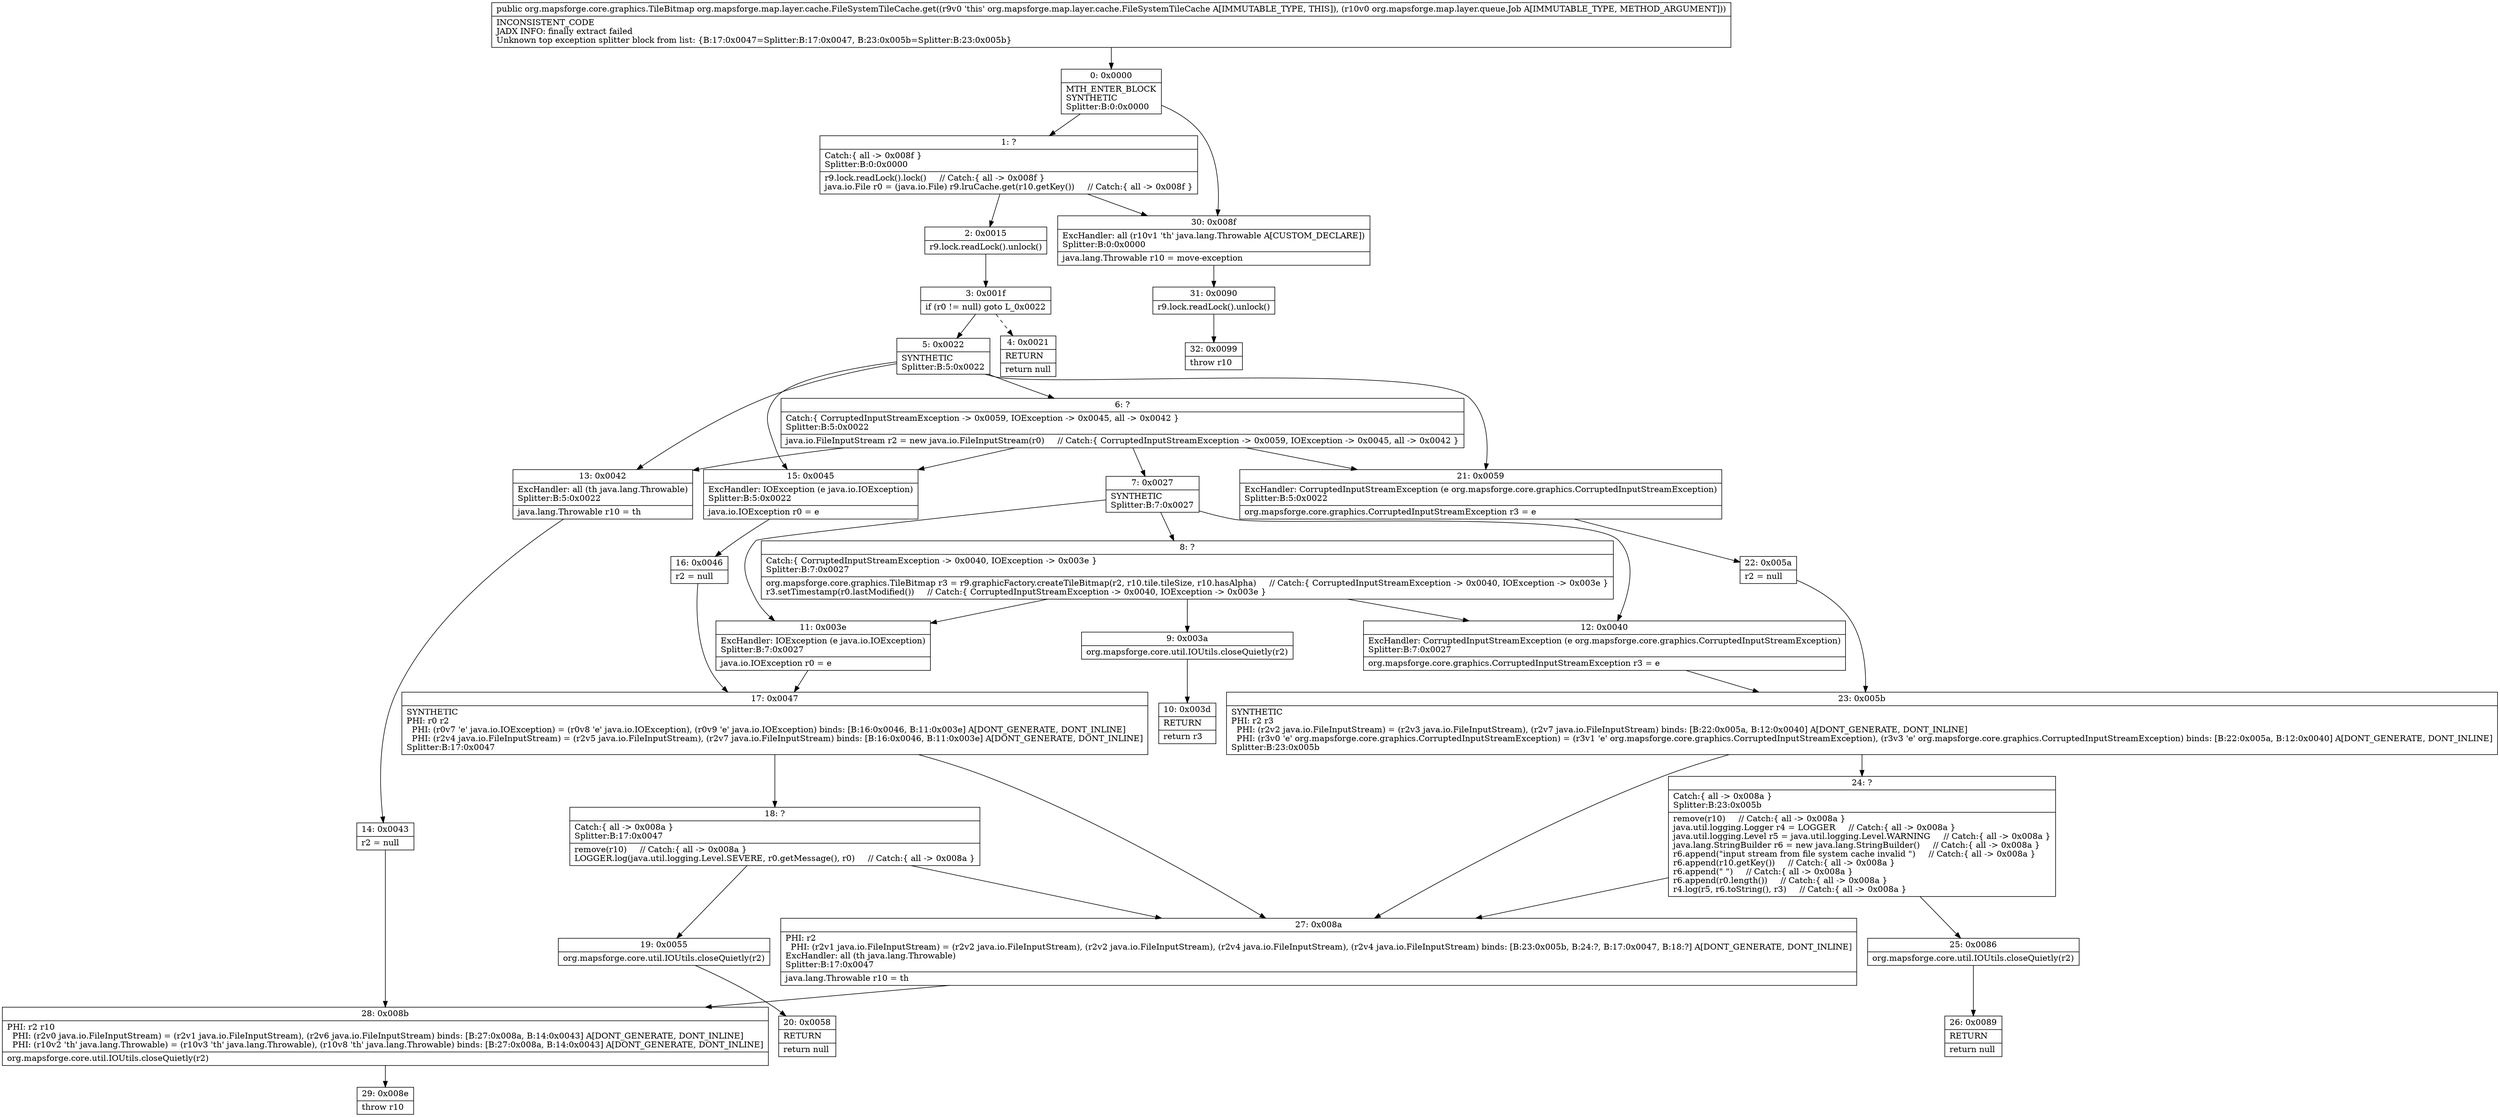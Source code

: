 digraph "CFG fororg.mapsforge.map.layer.cache.FileSystemTileCache.get(Lorg\/mapsforge\/map\/layer\/queue\/Job;)Lorg\/mapsforge\/core\/graphics\/TileBitmap;" {
Node_0 [shape=record,label="{0\:\ 0x0000|MTH_ENTER_BLOCK\lSYNTHETIC\lSplitter:B:0:0x0000\l}"];
Node_1 [shape=record,label="{1\:\ ?|Catch:\{ all \-\> 0x008f \}\lSplitter:B:0:0x0000\l|r9.lock.readLock().lock()     \/\/ Catch:\{ all \-\> 0x008f \}\ljava.io.File r0 = (java.io.File) r9.lruCache.get(r10.getKey())     \/\/ Catch:\{ all \-\> 0x008f \}\l}"];
Node_2 [shape=record,label="{2\:\ 0x0015|r9.lock.readLock().unlock()\l}"];
Node_3 [shape=record,label="{3\:\ 0x001f|if (r0 != null) goto L_0x0022\l}"];
Node_4 [shape=record,label="{4\:\ 0x0021|RETURN\l|return null\l}"];
Node_5 [shape=record,label="{5\:\ 0x0022|SYNTHETIC\lSplitter:B:5:0x0022\l}"];
Node_6 [shape=record,label="{6\:\ ?|Catch:\{ CorruptedInputStreamException \-\> 0x0059, IOException \-\> 0x0045, all \-\> 0x0042 \}\lSplitter:B:5:0x0022\l|java.io.FileInputStream r2 = new java.io.FileInputStream(r0)     \/\/ Catch:\{ CorruptedInputStreamException \-\> 0x0059, IOException \-\> 0x0045, all \-\> 0x0042 \}\l}"];
Node_7 [shape=record,label="{7\:\ 0x0027|SYNTHETIC\lSplitter:B:7:0x0027\l}"];
Node_8 [shape=record,label="{8\:\ ?|Catch:\{ CorruptedInputStreamException \-\> 0x0040, IOException \-\> 0x003e \}\lSplitter:B:7:0x0027\l|org.mapsforge.core.graphics.TileBitmap r3 = r9.graphicFactory.createTileBitmap(r2, r10.tile.tileSize, r10.hasAlpha)     \/\/ Catch:\{ CorruptedInputStreamException \-\> 0x0040, IOException \-\> 0x003e \}\lr3.setTimestamp(r0.lastModified())     \/\/ Catch:\{ CorruptedInputStreamException \-\> 0x0040, IOException \-\> 0x003e \}\l}"];
Node_9 [shape=record,label="{9\:\ 0x003a|org.mapsforge.core.util.IOUtils.closeQuietly(r2)\l}"];
Node_10 [shape=record,label="{10\:\ 0x003d|RETURN\l|return r3\l}"];
Node_11 [shape=record,label="{11\:\ 0x003e|ExcHandler: IOException (e java.io.IOException)\lSplitter:B:7:0x0027\l|java.io.IOException r0 = e\l}"];
Node_12 [shape=record,label="{12\:\ 0x0040|ExcHandler: CorruptedInputStreamException (e org.mapsforge.core.graphics.CorruptedInputStreamException)\lSplitter:B:7:0x0027\l|org.mapsforge.core.graphics.CorruptedInputStreamException r3 = e\l}"];
Node_13 [shape=record,label="{13\:\ 0x0042|ExcHandler: all (th java.lang.Throwable)\lSplitter:B:5:0x0022\l|java.lang.Throwable r10 = th\l}"];
Node_14 [shape=record,label="{14\:\ 0x0043|r2 = null\l}"];
Node_15 [shape=record,label="{15\:\ 0x0045|ExcHandler: IOException (e java.io.IOException)\lSplitter:B:5:0x0022\l|java.io.IOException r0 = e\l}"];
Node_16 [shape=record,label="{16\:\ 0x0046|r2 = null\l}"];
Node_17 [shape=record,label="{17\:\ 0x0047|SYNTHETIC\lPHI: r0 r2 \l  PHI: (r0v7 'e' java.io.IOException) = (r0v8 'e' java.io.IOException), (r0v9 'e' java.io.IOException) binds: [B:16:0x0046, B:11:0x003e] A[DONT_GENERATE, DONT_INLINE]\l  PHI: (r2v4 java.io.FileInputStream) = (r2v5 java.io.FileInputStream), (r2v7 java.io.FileInputStream) binds: [B:16:0x0046, B:11:0x003e] A[DONT_GENERATE, DONT_INLINE]\lSplitter:B:17:0x0047\l}"];
Node_18 [shape=record,label="{18\:\ ?|Catch:\{ all \-\> 0x008a \}\lSplitter:B:17:0x0047\l|remove(r10)     \/\/ Catch:\{ all \-\> 0x008a \}\lLOGGER.log(java.util.logging.Level.SEVERE, r0.getMessage(), r0)     \/\/ Catch:\{ all \-\> 0x008a \}\l}"];
Node_19 [shape=record,label="{19\:\ 0x0055|org.mapsforge.core.util.IOUtils.closeQuietly(r2)\l}"];
Node_20 [shape=record,label="{20\:\ 0x0058|RETURN\l|return null\l}"];
Node_21 [shape=record,label="{21\:\ 0x0059|ExcHandler: CorruptedInputStreamException (e org.mapsforge.core.graphics.CorruptedInputStreamException)\lSplitter:B:5:0x0022\l|org.mapsforge.core.graphics.CorruptedInputStreamException r3 = e\l}"];
Node_22 [shape=record,label="{22\:\ 0x005a|r2 = null\l}"];
Node_23 [shape=record,label="{23\:\ 0x005b|SYNTHETIC\lPHI: r2 r3 \l  PHI: (r2v2 java.io.FileInputStream) = (r2v3 java.io.FileInputStream), (r2v7 java.io.FileInputStream) binds: [B:22:0x005a, B:12:0x0040] A[DONT_GENERATE, DONT_INLINE]\l  PHI: (r3v0 'e' org.mapsforge.core.graphics.CorruptedInputStreamException) = (r3v1 'e' org.mapsforge.core.graphics.CorruptedInputStreamException), (r3v3 'e' org.mapsforge.core.graphics.CorruptedInputStreamException) binds: [B:22:0x005a, B:12:0x0040] A[DONT_GENERATE, DONT_INLINE]\lSplitter:B:23:0x005b\l}"];
Node_24 [shape=record,label="{24\:\ ?|Catch:\{ all \-\> 0x008a \}\lSplitter:B:23:0x005b\l|remove(r10)     \/\/ Catch:\{ all \-\> 0x008a \}\ljava.util.logging.Logger r4 = LOGGER     \/\/ Catch:\{ all \-\> 0x008a \}\ljava.util.logging.Level r5 = java.util.logging.Level.WARNING     \/\/ Catch:\{ all \-\> 0x008a \}\ljava.lang.StringBuilder r6 = new java.lang.StringBuilder()     \/\/ Catch:\{ all \-\> 0x008a \}\lr6.append(\"input stream from file system cache invalid \")     \/\/ Catch:\{ all \-\> 0x008a \}\lr6.append(r10.getKey())     \/\/ Catch:\{ all \-\> 0x008a \}\lr6.append(\" \")     \/\/ Catch:\{ all \-\> 0x008a \}\lr6.append(r0.length())     \/\/ Catch:\{ all \-\> 0x008a \}\lr4.log(r5, r6.toString(), r3)     \/\/ Catch:\{ all \-\> 0x008a \}\l}"];
Node_25 [shape=record,label="{25\:\ 0x0086|org.mapsforge.core.util.IOUtils.closeQuietly(r2)\l}"];
Node_26 [shape=record,label="{26\:\ 0x0089|RETURN\l|return null\l}"];
Node_27 [shape=record,label="{27\:\ 0x008a|PHI: r2 \l  PHI: (r2v1 java.io.FileInputStream) = (r2v2 java.io.FileInputStream), (r2v2 java.io.FileInputStream), (r2v4 java.io.FileInputStream), (r2v4 java.io.FileInputStream) binds: [B:23:0x005b, B:24:?, B:17:0x0047, B:18:?] A[DONT_GENERATE, DONT_INLINE]\lExcHandler: all (th java.lang.Throwable)\lSplitter:B:17:0x0047\l|java.lang.Throwable r10 = th\l}"];
Node_28 [shape=record,label="{28\:\ 0x008b|PHI: r2 r10 \l  PHI: (r2v0 java.io.FileInputStream) = (r2v1 java.io.FileInputStream), (r2v6 java.io.FileInputStream) binds: [B:27:0x008a, B:14:0x0043] A[DONT_GENERATE, DONT_INLINE]\l  PHI: (r10v2 'th' java.lang.Throwable) = (r10v3 'th' java.lang.Throwable), (r10v8 'th' java.lang.Throwable) binds: [B:27:0x008a, B:14:0x0043] A[DONT_GENERATE, DONT_INLINE]\l|org.mapsforge.core.util.IOUtils.closeQuietly(r2)\l}"];
Node_29 [shape=record,label="{29\:\ 0x008e|throw r10\l}"];
Node_30 [shape=record,label="{30\:\ 0x008f|ExcHandler: all (r10v1 'th' java.lang.Throwable A[CUSTOM_DECLARE])\lSplitter:B:0:0x0000\l|java.lang.Throwable r10 = move\-exception\l}"];
Node_31 [shape=record,label="{31\:\ 0x0090|r9.lock.readLock().unlock()\l}"];
Node_32 [shape=record,label="{32\:\ 0x0099|throw r10\l}"];
MethodNode[shape=record,label="{public org.mapsforge.core.graphics.TileBitmap org.mapsforge.map.layer.cache.FileSystemTileCache.get((r9v0 'this' org.mapsforge.map.layer.cache.FileSystemTileCache A[IMMUTABLE_TYPE, THIS]), (r10v0 org.mapsforge.map.layer.queue.Job A[IMMUTABLE_TYPE, METHOD_ARGUMENT]))  | INCONSISTENT_CODE\lJADX INFO: finally extract failed\lUnknown top exception splitter block from list: \{B:17:0x0047=Splitter:B:17:0x0047, B:23:0x005b=Splitter:B:23:0x005b\}\l}"];
MethodNode -> Node_0;
Node_0 -> Node_1;
Node_0 -> Node_30;
Node_1 -> Node_2;
Node_1 -> Node_30;
Node_2 -> Node_3;
Node_3 -> Node_4[style=dashed];
Node_3 -> Node_5;
Node_5 -> Node_6;
Node_5 -> Node_21;
Node_5 -> Node_15;
Node_5 -> Node_13;
Node_6 -> Node_7;
Node_6 -> Node_21;
Node_6 -> Node_15;
Node_6 -> Node_13;
Node_7 -> Node_8;
Node_7 -> Node_12;
Node_7 -> Node_11;
Node_8 -> Node_9;
Node_8 -> Node_12;
Node_8 -> Node_11;
Node_9 -> Node_10;
Node_11 -> Node_17;
Node_12 -> Node_23;
Node_13 -> Node_14;
Node_14 -> Node_28;
Node_15 -> Node_16;
Node_16 -> Node_17;
Node_17 -> Node_18;
Node_17 -> Node_27;
Node_18 -> Node_19;
Node_18 -> Node_27;
Node_19 -> Node_20;
Node_21 -> Node_22;
Node_22 -> Node_23;
Node_23 -> Node_24;
Node_23 -> Node_27;
Node_24 -> Node_25;
Node_24 -> Node_27;
Node_25 -> Node_26;
Node_27 -> Node_28;
Node_28 -> Node_29;
Node_30 -> Node_31;
Node_31 -> Node_32;
}

